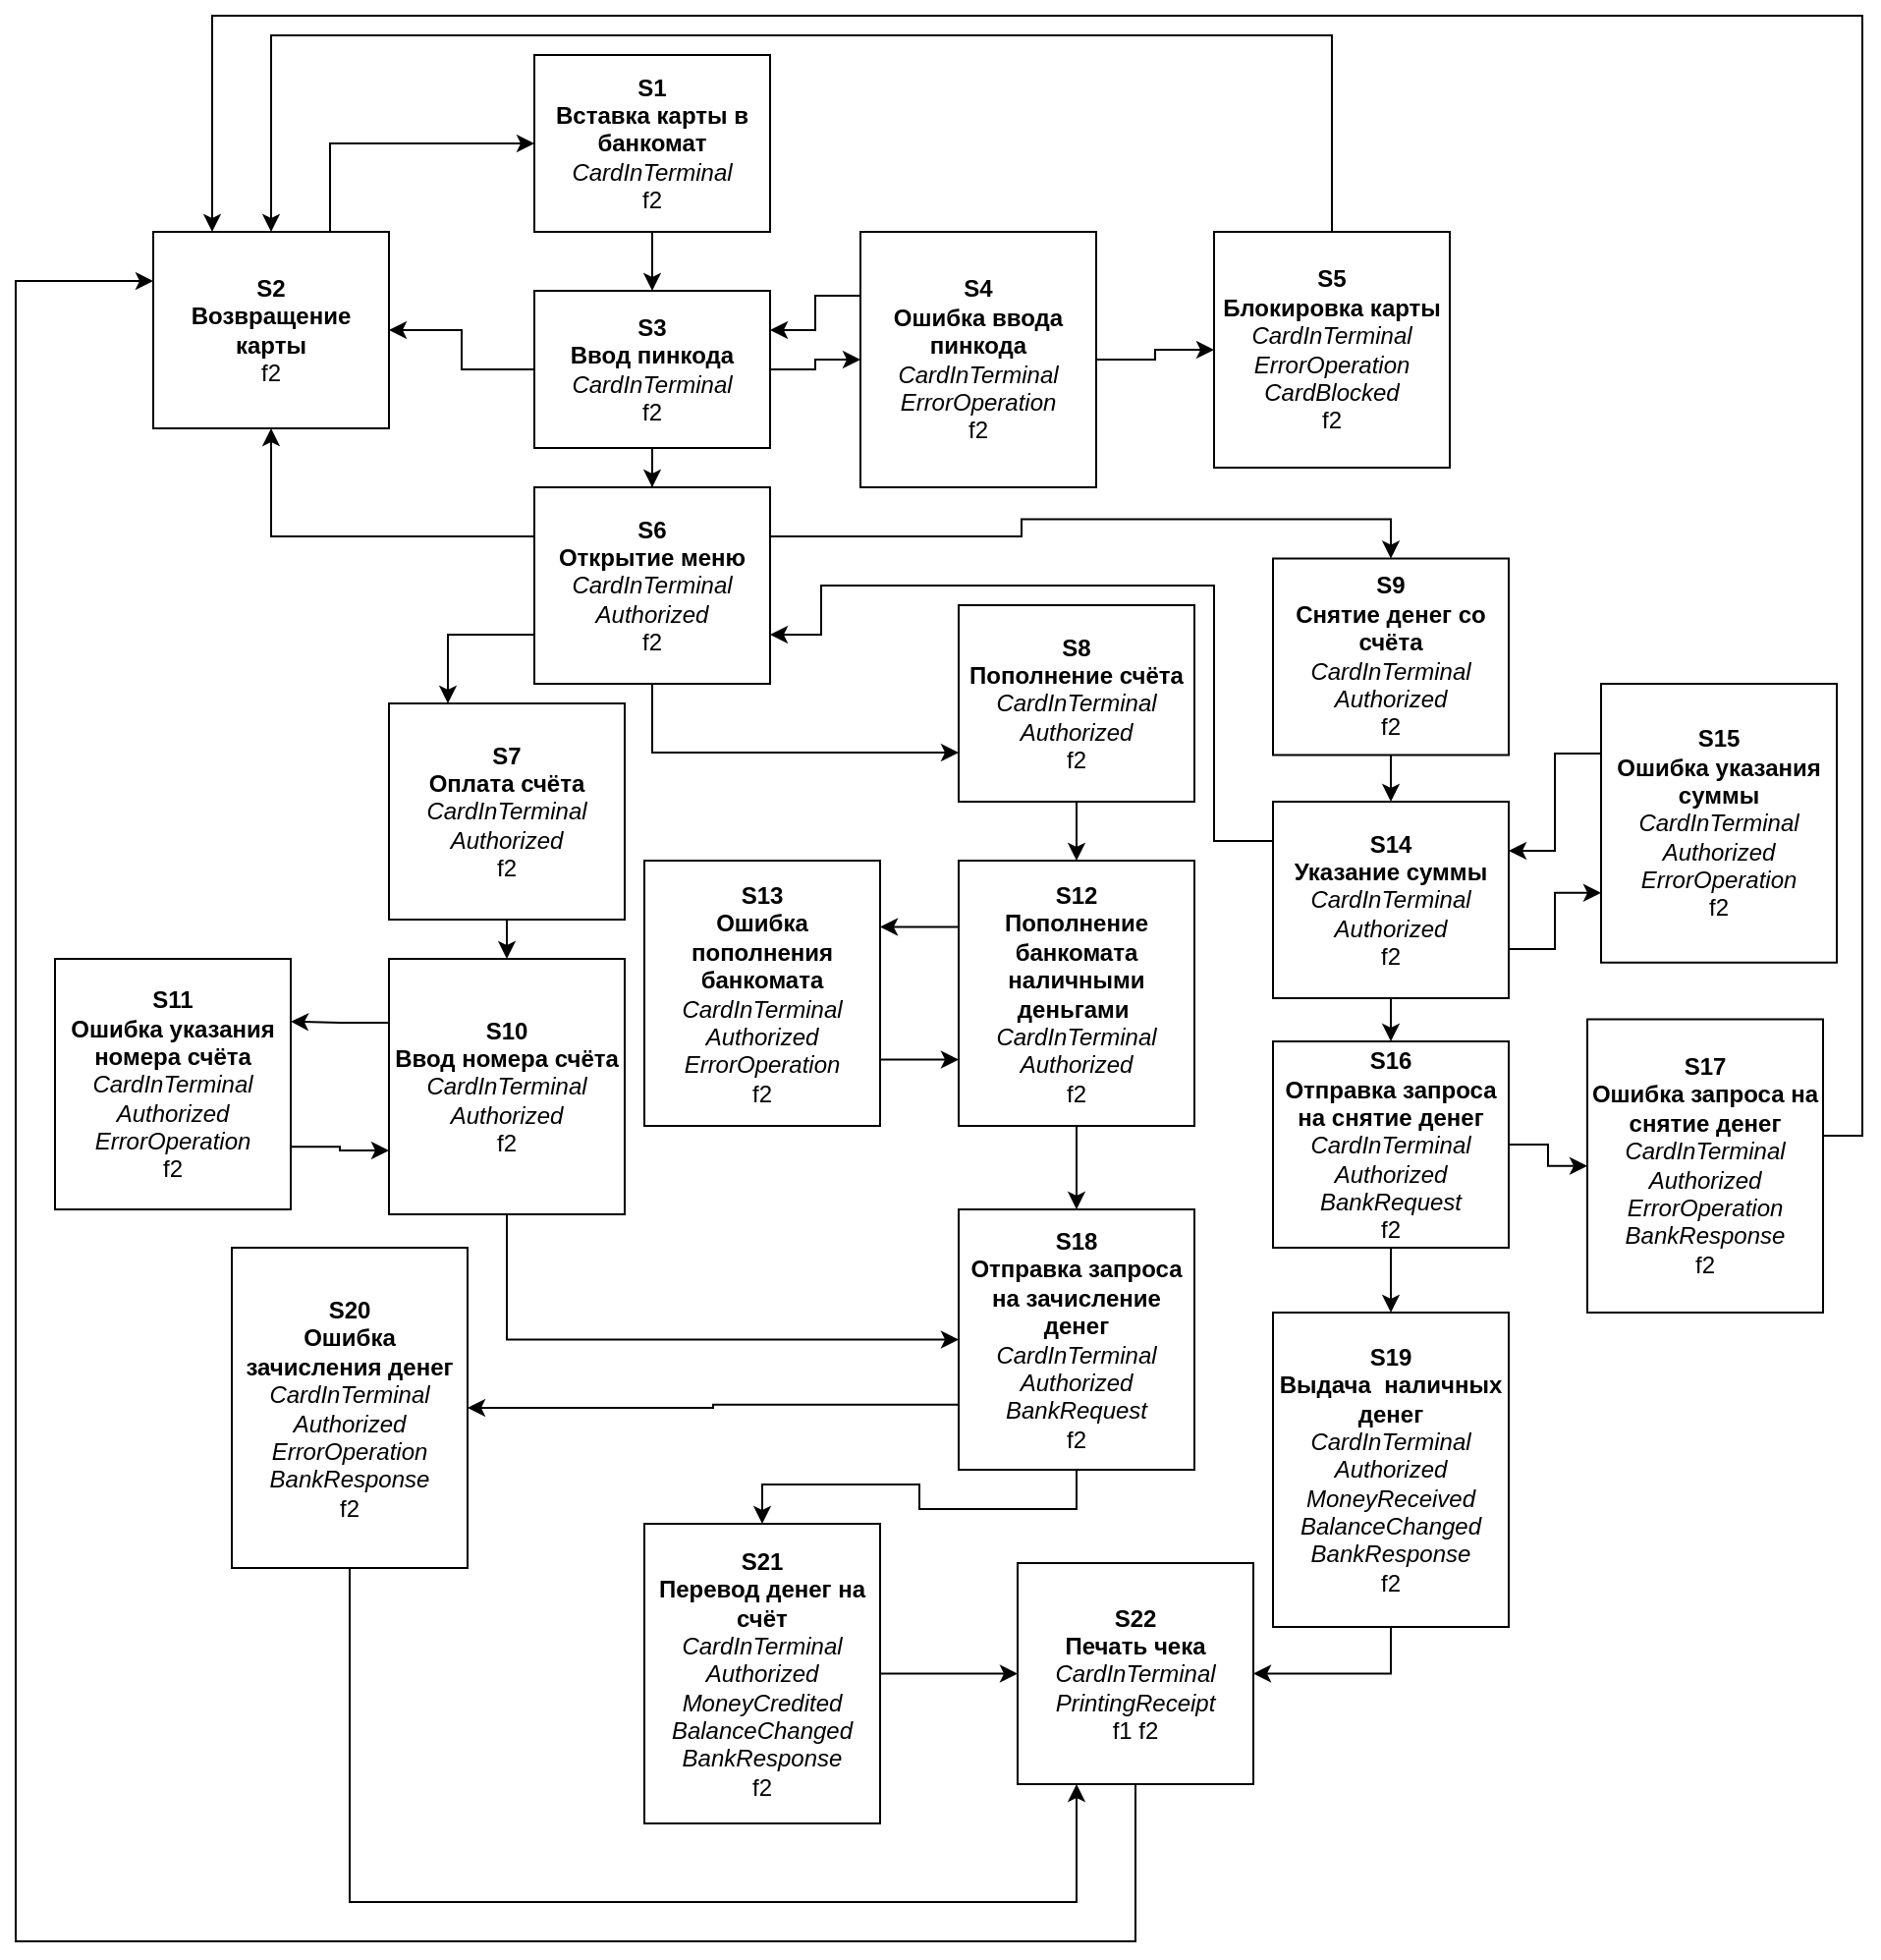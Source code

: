 <mxfile version="26.0.6">
  <diagram name="Страница — 1" id="MfmmzXRaUREnEQT_HFqd">
    <mxGraphModel dx="1434" dy="746" grid="1" gridSize="10" guides="1" tooltips="1" connect="1" arrows="1" fold="1" page="1" pageScale="1" pageWidth="1000" pageHeight="1000" math="0" shadow="0">
      <root>
        <mxCell id="0" />
        <mxCell id="1" parent="0" />
        <mxCell id="fk-1AsTx806Ikf02iE31-6" value="" style="edgeStyle=orthogonalEdgeStyle;rounded=0;orthogonalLoop=1;jettySize=auto;html=1;" parent="1" source="fk-1AsTx806Ikf02iE31-1" target="fk-1AsTx806Ikf02iE31-2" edge="1">
          <mxGeometry relative="1" as="geometry" />
        </mxCell>
        <mxCell id="fk-1AsTx806Ikf02iE31-1" value="&lt;b&gt;S1&lt;/b&gt;&lt;div&gt;&lt;b&gt;Вставка карты в банкомат&lt;/b&gt;&lt;/div&gt;&lt;div&gt;&lt;i&gt;CardInTerminal&lt;/i&gt;&lt;/div&gt;&lt;div&gt;f2&lt;/div&gt;" style="rounded=0;whiteSpace=wrap;html=1;" parent="1" vertex="1">
          <mxGeometry x="284" y="30" width="120" height="90" as="geometry" />
        </mxCell>
        <mxCell id="fk-1AsTx806Ikf02iE31-7" value="" style="edgeStyle=orthogonalEdgeStyle;rounded=0;orthogonalLoop=1;jettySize=auto;html=1;" parent="1" source="fk-1AsTx806Ikf02iE31-2" target="fk-1AsTx806Ikf02iE31-4" edge="1">
          <mxGeometry relative="1" as="geometry" />
        </mxCell>
        <mxCell id="fk-1AsTx806Ikf02iE31-8" value="" style="edgeStyle=orthogonalEdgeStyle;rounded=0;orthogonalLoop=1;jettySize=auto;html=1;" parent="1" source="fk-1AsTx806Ikf02iE31-2" target="fk-1AsTx806Ikf02iE31-3" edge="1">
          <mxGeometry relative="1" as="geometry" />
        </mxCell>
        <mxCell id="fk-1AsTx806Ikf02iE31-13" value="" style="edgeStyle=orthogonalEdgeStyle;rounded=0;orthogonalLoop=1;jettySize=auto;html=1;" parent="1" source="fk-1AsTx806Ikf02iE31-2" target="fk-1AsTx806Ikf02iE31-12" edge="1">
          <mxGeometry relative="1" as="geometry" />
        </mxCell>
        <mxCell id="fk-1AsTx806Ikf02iE31-2" value="&lt;b&gt;S3&lt;/b&gt;&lt;div&gt;&lt;b&gt;Ввод пинкода&lt;/b&gt;&lt;/div&gt;&lt;div&gt;&lt;i&gt;CardInTerminal&lt;/i&gt;&lt;/div&gt;&lt;div&gt;f2&lt;/div&gt;" style="rounded=0;whiteSpace=wrap;html=1;" parent="1" vertex="1">
          <mxGeometry x="284" y="150" width="120" height="80" as="geometry" />
        </mxCell>
        <mxCell id="dDWNQDVlqyrd8NBQg2Ad-29" style="edgeStyle=orthogonalEdgeStyle;rounded=0;orthogonalLoop=1;jettySize=auto;html=1;exitX=0.75;exitY=0;exitDx=0;exitDy=0;entryX=0;entryY=0.5;entryDx=0;entryDy=0;" parent="1" source="fk-1AsTx806Ikf02iE31-3" target="fk-1AsTx806Ikf02iE31-1" edge="1">
          <mxGeometry relative="1" as="geometry" />
        </mxCell>
        <mxCell id="fk-1AsTx806Ikf02iE31-3" value="&lt;b&gt;S2&lt;/b&gt;&lt;div&gt;&lt;b&gt;Возвращение карты&lt;/b&gt;&lt;/div&gt;&lt;div&gt;f2&lt;/div&gt;" style="rounded=0;whiteSpace=wrap;html=1;" parent="1" vertex="1">
          <mxGeometry x="90" y="120" width="120" height="100" as="geometry" />
        </mxCell>
        <mxCell id="fk-1AsTx806Ikf02iE31-9" value="" style="edgeStyle=orthogonalEdgeStyle;rounded=0;orthogonalLoop=1;jettySize=auto;html=1;" parent="1" source="fk-1AsTx806Ikf02iE31-4" target="fk-1AsTx806Ikf02iE31-5" edge="1">
          <mxGeometry relative="1" as="geometry" />
        </mxCell>
        <mxCell id="fk-1AsTx806Ikf02iE31-10" style="edgeStyle=orthogonalEdgeStyle;rounded=0;orthogonalLoop=1;jettySize=auto;html=1;exitX=0;exitY=0.25;exitDx=0;exitDy=0;entryX=1;entryY=0.25;entryDx=0;entryDy=0;" parent="1" source="fk-1AsTx806Ikf02iE31-4" target="fk-1AsTx806Ikf02iE31-2" edge="1">
          <mxGeometry relative="1" as="geometry" />
        </mxCell>
        <mxCell id="fk-1AsTx806Ikf02iE31-4" value="&lt;b&gt;S4&lt;/b&gt;&lt;div&gt;&lt;b&gt;Ошибка ввода пинкода&lt;/b&gt;&lt;/div&gt;&lt;div&gt;&lt;i&gt;CardInTerminal&lt;/i&gt;&lt;/div&gt;&lt;div&gt;&lt;i&gt;ErrorOperation&lt;/i&gt;&lt;/div&gt;&lt;div&gt;f2&lt;/div&gt;" style="rounded=0;whiteSpace=wrap;html=1;" parent="1" vertex="1">
          <mxGeometry x="450" y="120" width="120" height="130" as="geometry" />
        </mxCell>
        <mxCell id="dDWNQDVlqyrd8NBQg2Ad-28" style="edgeStyle=orthogonalEdgeStyle;rounded=0;orthogonalLoop=1;jettySize=auto;html=1;exitX=0.5;exitY=0;exitDx=0;exitDy=0;entryX=0.5;entryY=0;entryDx=0;entryDy=0;" parent="1" source="fk-1AsTx806Ikf02iE31-5" target="fk-1AsTx806Ikf02iE31-3" edge="1">
          <mxGeometry relative="1" as="geometry">
            <Array as="points">
              <mxPoint x="690" y="20" />
              <mxPoint x="150" y="20" />
            </Array>
          </mxGeometry>
        </mxCell>
        <mxCell id="fk-1AsTx806Ikf02iE31-5" value="&lt;b&gt;S5&lt;/b&gt;&lt;div&gt;&lt;b&gt;Блокировка карты&lt;/b&gt;&lt;/div&gt;&lt;div&gt;&lt;div&gt;&lt;i style=&quot;background-color: transparent; color: light-dark(rgb(0, 0, 0), rgb(255, 255, 255));&quot;&gt;CardInTerminal&lt;/i&gt;&lt;/div&gt;&lt;div&gt;&lt;i style=&quot;background-color: transparent; color: light-dark(rgb(0, 0, 0), rgb(255, 255, 255));&quot;&gt;ErrorOperation&lt;/i&gt;&lt;/div&gt;&lt;/div&gt;&lt;div&gt;&lt;i&gt;CardBlocked&lt;/i&gt;&lt;/div&gt;&lt;div&gt;f2&lt;/div&gt;" style="rounded=0;whiteSpace=wrap;html=1;" parent="1" vertex="1">
          <mxGeometry x="630" y="120" width="120" height="120" as="geometry" />
        </mxCell>
        <mxCell id="fk-1AsTx806Ikf02iE31-55" style="edgeStyle=orthogonalEdgeStyle;rounded=0;orthogonalLoop=1;jettySize=auto;html=1;exitX=0;exitY=0.25;exitDx=0;exitDy=0;entryX=0.5;entryY=1;entryDx=0;entryDy=0;" parent="1" source="fk-1AsTx806Ikf02iE31-12" target="fk-1AsTx806Ikf02iE31-3" edge="1">
          <mxGeometry relative="1" as="geometry" />
        </mxCell>
        <mxCell id="dDWNQDVlqyrd8NBQg2Ad-30" style="edgeStyle=orthogonalEdgeStyle;rounded=0;orthogonalLoop=1;jettySize=auto;html=1;exitX=0;exitY=0.75;exitDx=0;exitDy=0;entryX=0.25;entryY=0;entryDx=0;entryDy=0;" parent="1" source="fk-1AsTx806Ikf02iE31-12" target="fk-1AsTx806Ikf02iE31-15" edge="1">
          <mxGeometry relative="1" as="geometry" />
        </mxCell>
        <mxCell id="dDWNQDVlqyrd8NBQg2Ad-31" style="edgeStyle=orthogonalEdgeStyle;rounded=0;orthogonalLoop=1;jettySize=auto;html=1;exitX=0.5;exitY=1;exitDx=0;exitDy=0;entryX=0;entryY=0.75;entryDx=0;entryDy=0;" parent="1" source="fk-1AsTx806Ikf02iE31-12" target="fk-1AsTx806Ikf02iE31-17" edge="1">
          <mxGeometry relative="1" as="geometry" />
        </mxCell>
        <mxCell id="dDWNQDVlqyrd8NBQg2Ad-32" style="edgeStyle=orthogonalEdgeStyle;rounded=0;orthogonalLoop=1;jettySize=auto;html=1;exitX=1;exitY=0.25;exitDx=0;exitDy=0;entryX=0.5;entryY=0;entryDx=0;entryDy=0;" parent="1" source="fk-1AsTx806Ikf02iE31-12" target="fk-1AsTx806Ikf02iE31-16" edge="1">
          <mxGeometry relative="1" as="geometry" />
        </mxCell>
        <mxCell id="fk-1AsTx806Ikf02iE31-12" value="&lt;b&gt;S6&lt;/b&gt;&lt;div&gt;&lt;b&gt;Открытие меню&lt;/b&gt;&lt;/div&gt;&lt;div&gt;&lt;i style=&quot;background-color: transparent; color: light-dark(rgb(0, 0, 0), rgb(255, 255, 255));&quot;&gt;CardInTerminal&lt;/i&gt;&lt;/div&gt;&lt;div&gt;&lt;i style=&quot;background-color: transparent; color: light-dark(rgb(0, 0, 0), rgb(255, 255, 255));&quot;&gt;Authorized&lt;/i&gt;&lt;/div&gt;&lt;div&gt;f2&lt;/div&gt;" style="rounded=0;whiteSpace=wrap;html=1;" parent="1" vertex="1">
          <mxGeometry x="284" y="250" width="120" height="100" as="geometry" />
        </mxCell>
        <mxCell id="fk-1AsTx806Ikf02iE31-31" style="edgeStyle=orthogonalEdgeStyle;rounded=0;orthogonalLoop=1;jettySize=auto;html=1;exitX=0.5;exitY=1;exitDx=0;exitDy=0;entryX=0.5;entryY=0;entryDx=0;entryDy=0;" parent="1" source="fk-1AsTx806Ikf02iE31-15" target="fk-1AsTx806Ikf02iE31-30" edge="1">
          <mxGeometry relative="1" as="geometry" />
        </mxCell>
        <mxCell id="fk-1AsTx806Ikf02iE31-15" value="&lt;b&gt;S7&lt;/b&gt;&lt;div&gt;&lt;b&gt;Оплата счёта&lt;/b&gt;&lt;/div&gt;&lt;div&gt;&lt;div&gt;&lt;i style=&quot;background-color: transparent; color: light-dark(rgb(0, 0, 0), rgb(255, 255, 255));&quot;&gt;CardInTerminal&lt;/i&gt;&lt;/div&gt;&lt;div&gt;&lt;i style=&quot;background-color: transparent; color: light-dark(rgb(0, 0, 0), rgb(255, 255, 255));&quot;&gt;Authorized&lt;/i&gt;&lt;/div&gt;&lt;/div&gt;&lt;div&gt;f2&lt;/div&gt;" style="rounded=0;whiteSpace=wrap;html=1;" parent="1" vertex="1">
          <mxGeometry x="210" y="360" width="120" height="110" as="geometry" />
        </mxCell>
        <mxCell id="fk-1AsTx806Ikf02iE31-22" style="edgeStyle=orthogonalEdgeStyle;rounded=0;orthogonalLoop=1;jettySize=auto;html=1;exitX=0.5;exitY=1;exitDx=0;exitDy=0;entryX=0.5;entryY=0;entryDx=0;entryDy=0;" parent="1" source="fk-1AsTx806Ikf02iE31-16" target="fk-1AsTx806Ikf02iE31-21" edge="1">
          <mxGeometry relative="1" as="geometry" />
        </mxCell>
        <mxCell id="fk-1AsTx806Ikf02iE31-16" value="&lt;b&gt;S9&lt;/b&gt;&lt;div&gt;&lt;b&gt;Снятие денег со счёта&lt;/b&gt;&lt;/div&gt;&lt;div&gt;&lt;i&gt;CardInTerminal&lt;/i&gt;&lt;/div&gt;&lt;div&gt;&lt;i&gt;Authorized&lt;/i&gt;&lt;/div&gt;&lt;div&gt;f2&lt;/div&gt;" style="rounded=0;whiteSpace=wrap;html=1;" parent="1" vertex="1">
          <mxGeometry x="660" y="286.25" width="120" height="100" as="geometry" />
        </mxCell>
        <mxCell id="dDWNQDVlqyrd8NBQg2Ad-14" style="edgeStyle=orthogonalEdgeStyle;rounded=0;orthogonalLoop=1;jettySize=auto;html=1;exitX=0.5;exitY=1;exitDx=0;exitDy=0;entryX=0.5;entryY=0;entryDx=0;entryDy=0;" parent="1" source="fk-1AsTx806Ikf02iE31-17" target="fk-1AsTx806Ikf02iE31-28" edge="1">
          <mxGeometry relative="1" as="geometry" />
        </mxCell>
        <mxCell id="fk-1AsTx806Ikf02iE31-17" value="&lt;b&gt;S8&lt;/b&gt;&lt;div&gt;&lt;b&gt;Пополнение счёта&lt;/b&gt;&lt;/div&gt;&lt;div&gt;&lt;div&gt;&lt;i&gt;CardInTerminal&lt;/i&gt;&lt;/div&gt;&lt;div&gt;&lt;i&gt;Authorized&lt;/i&gt;&lt;/div&gt;&lt;/div&gt;&lt;div&gt;f2&lt;/div&gt;" style="rounded=0;whiteSpace=wrap;html=1;" parent="1" vertex="1">
          <mxGeometry x="500" y="310" width="120" height="100" as="geometry" />
        </mxCell>
        <mxCell id="fk-1AsTx806Ikf02iE31-27" style="edgeStyle=orthogonalEdgeStyle;rounded=0;orthogonalLoop=1;jettySize=auto;html=1;exitX=0.5;exitY=1;exitDx=0;exitDy=0;entryX=0.5;entryY=0;entryDx=0;entryDy=0;" parent="1" source="fk-1AsTx806Ikf02iE31-59" target="fk-1AsTx806Ikf02iE31-26" edge="1">
          <mxGeometry relative="1" as="geometry" />
        </mxCell>
        <mxCell id="fk-1AsTx806Ikf02iE31-46" style="edgeStyle=orthogonalEdgeStyle;rounded=0;orthogonalLoop=1;jettySize=auto;html=1;exitX=1;exitY=0.75;exitDx=0;exitDy=0;entryX=0;entryY=0.75;entryDx=0;entryDy=0;" parent="1" source="fk-1AsTx806Ikf02iE31-21" target="fk-1AsTx806Ikf02iE31-23" edge="1">
          <mxGeometry relative="1" as="geometry" />
        </mxCell>
        <mxCell id="fk-1AsTx806Ikf02iE31-70" style="edgeStyle=orthogonalEdgeStyle;rounded=0;orthogonalLoop=1;jettySize=auto;html=1;exitX=0;exitY=0.25;exitDx=0;exitDy=0;entryX=1;entryY=0.75;entryDx=0;entryDy=0;" parent="1" source="fk-1AsTx806Ikf02iE31-21" target="fk-1AsTx806Ikf02iE31-12" edge="1">
          <mxGeometry relative="1" as="geometry">
            <Array as="points">
              <mxPoint x="660" y="430" />
              <mxPoint x="630" y="430" />
              <mxPoint x="630" y="300" />
              <mxPoint x="430" y="300" />
              <mxPoint x="430" y="325" />
            </Array>
          </mxGeometry>
        </mxCell>
        <mxCell id="fk-1AsTx806Ikf02iE31-21" value="&lt;b&gt;S14&lt;/b&gt;&lt;div&gt;&lt;b&gt;Указание суммы&lt;/b&gt;&lt;/div&gt;&lt;div&gt;&lt;div&gt;&lt;i&gt;CardInTerminal&lt;/i&gt;&lt;/div&gt;&lt;div&gt;&lt;i&gt;Authorized&lt;/i&gt;&lt;/div&gt;&lt;/div&gt;&lt;div&gt;f2&lt;/div&gt;" style="rounded=0;whiteSpace=wrap;html=1;" parent="1" vertex="1">
          <mxGeometry x="660" y="410" width="120" height="100" as="geometry" />
        </mxCell>
        <mxCell id="fk-1AsTx806Ikf02iE31-47" style="edgeStyle=orthogonalEdgeStyle;rounded=0;orthogonalLoop=1;jettySize=auto;html=1;exitX=0;exitY=0.25;exitDx=0;exitDy=0;entryX=1;entryY=0.25;entryDx=0;entryDy=0;" parent="1" source="fk-1AsTx806Ikf02iE31-23" target="fk-1AsTx806Ikf02iE31-21" edge="1">
          <mxGeometry relative="1" as="geometry" />
        </mxCell>
        <mxCell id="fk-1AsTx806Ikf02iE31-23" value="&lt;div&gt;&lt;b&gt;S15&lt;/b&gt;&lt;/div&gt;&lt;div&gt;&lt;b&gt;Ошибка указания суммы&lt;/b&gt;&lt;/div&gt;&lt;div&gt;&lt;div&gt;&lt;i&gt;CardInTerminal&lt;/i&gt;&lt;/div&gt;&lt;div&gt;&lt;i&gt;Authorized&lt;/i&gt;&lt;/div&gt;&lt;/div&gt;&lt;div&gt;&lt;div&gt;&lt;i&gt;ErrorOperation&lt;/i&gt;&lt;/div&gt;&lt;/div&gt;&lt;div&gt;f2&lt;/div&gt;" style="rounded=0;whiteSpace=wrap;html=1;" parent="1" vertex="1">
          <mxGeometry x="827" y="350" width="120" height="141.88" as="geometry" />
        </mxCell>
        <mxCell id="fk-1AsTx806Ikf02iE31-44" style="edgeStyle=orthogonalEdgeStyle;rounded=0;orthogonalLoop=1;jettySize=auto;html=1;exitX=0.5;exitY=1;exitDx=0;exitDy=0;entryX=1;entryY=0.5;entryDx=0;entryDy=0;" parent="1" source="fk-1AsTx806Ikf02iE31-26" target="fk-1AsTx806Ikf02iE31-43" edge="1">
          <mxGeometry relative="1" as="geometry" />
        </mxCell>
        <mxCell id="fk-1AsTx806Ikf02iE31-26" value="&lt;b&gt;S19&lt;/b&gt;&lt;div&gt;&lt;b&gt;Выдача&amp;nbsp; наличных денег&lt;/b&gt;&lt;/div&gt;&lt;div&gt;&lt;div&gt;&lt;div&gt;&lt;i&gt;CardInTerminal&lt;/i&gt;&lt;/div&gt;&lt;div&gt;&lt;i&gt;Authorized&lt;/i&gt;&lt;/div&gt;&lt;/div&gt;&lt;div&gt;&lt;i&gt;MoneyReceived&lt;/i&gt;&lt;/div&gt;&lt;div&gt;&lt;i&gt;BalanceChanged&lt;/i&gt;&lt;/div&gt;&lt;div&gt;&lt;i&gt;BankResponse&lt;/i&gt;&lt;/div&gt;&lt;/div&gt;&lt;div&gt;f2&lt;/div&gt;" style="rounded=0;whiteSpace=wrap;html=1;" parent="1" vertex="1">
          <mxGeometry x="660" y="670" width="120" height="160" as="geometry" />
        </mxCell>
        <mxCell id="fk-1AsTx806Ikf02iE31-42" style="edgeStyle=orthogonalEdgeStyle;rounded=0;orthogonalLoop=1;jettySize=auto;html=1;exitX=0.5;exitY=1;exitDx=0;exitDy=0;entryX=0.5;entryY=0;entryDx=0;entryDy=0;" parent="1" source="dDWNQDVlqyrd8NBQg2Ad-4" target="fk-1AsTx806Ikf02iE31-41" edge="1">
          <mxGeometry relative="1" as="geometry" />
        </mxCell>
        <mxCell id="dDWNQDVlqyrd8NBQg2Ad-2" style="edgeStyle=orthogonalEdgeStyle;rounded=0;orthogonalLoop=1;jettySize=auto;html=1;exitX=0;exitY=0.25;exitDx=0;exitDy=0;entryX=1;entryY=0.25;entryDx=0;entryDy=0;" parent="1" source="fk-1AsTx806Ikf02iE31-28" target="fk-1AsTx806Ikf02iE31-37" edge="1">
          <mxGeometry relative="1" as="geometry" />
        </mxCell>
        <mxCell id="fk-1AsTx806Ikf02iE31-28" value="&lt;b&gt;S12&lt;/b&gt;&lt;div&gt;&lt;b&gt;Пополнение банкомата&lt;/b&gt;&lt;/div&gt;&lt;div&gt;&lt;b style=&quot;background-color: transparent; color: light-dark(rgb(0, 0, 0), rgb(255, 255, 255));&quot;&gt;наличными деньгами&amp;nbsp;&lt;/b&gt;&lt;/div&gt;&lt;div&gt;&lt;div&gt;&lt;i&gt;CardInTerminal&lt;/i&gt;&lt;/div&gt;&lt;div&gt;&lt;i&gt;Authorized&lt;/i&gt;&lt;/div&gt;&lt;/div&gt;&lt;div&gt;f2&lt;/div&gt;" style="rounded=0;whiteSpace=wrap;html=1;" parent="1" vertex="1">
          <mxGeometry x="500" y="440" width="120" height="135" as="geometry" />
        </mxCell>
        <mxCell id="dDWNQDVlqyrd8NBQg2Ad-18" style="edgeStyle=orthogonalEdgeStyle;rounded=0;orthogonalLoop=1;jettySize=auto;html=1;exitX=0.5;exitY=1;exitDx=0;exitDy=0;entryX=0;entryY=0.5;entryDx=0;entryDy=0;" parent="1" source="fk-1AsTx806Ikf02iE31-30" target="dDWNQDVlqyrd8NBQg2Ad-4" edge="1">
          <mxGeometry relative="1" as="geometry" />
        </mxCell>
        <mxCell id="dDWNQDVlqyrd8NBQg2Ad-22" style="edgeStyle=orthogonalEdgeStyle;rounded=0;orthogonalLoop=1;jettySize=auto;html=1;exitX=0;exitY=0.25;exitDx=0;exitDy=0;entryX=1;entryY=0.25;entryDx=0;entryDy=0;" parent="1" source="fk-1AsTx806Ikf02iE31-30" target="dDWNQDVlqyrd8NBQg2Ad-6" edge="1">
          <mxGeometry relative="1" as="geometry" />
        </mxCell>
        <mxCell id="fk-1AsTx806Ikf02iE31-30" value="&lt;b&gt;S10&lt;/b&gt;&lt;div&gt;&lt;b&gt;Ввод номера счёта&lt;/b&gt;&lt;/div&gt;&lt;div&gt;&lt;div&gt;&lt;i style=&quot;background-color: transparent; color: light-dark(rgb(0, 0, 0), rgb(255, 255, 255));&quot;&gt;CardInTerminal&lt;/i&gt;&lt;/div&gt;&lt;div&gt;&lt;i style=&quot;background-color: transparent; color: light-dark(rgb(0, 0, 0), rgb(255, 255, 255));&quot;&gt;Authorized&lt;/i&gt;&lt;/div&gt;&lt;/div&gt;&lt;div&gt;f2&lt;/div&gt;" style="rounded=0;whiteSpace=wrap;html=1;" parent="1" vertex="1">
          <mxGeometry x="210" y="490" width="120" height="130" as="geometry" />
        </mxCell>
        <mxCell id="dDWNQDVlqyrd8NBQg2Ad-3" style="edgeStyle=orthogonalEdgeStyle;rounded=0;orthogonalLoop=1;jettySize=auto;html=1;exitX=1;exitY=0.75;exitDx=0;exitDy=0;entryX=0;entryY=0.75;entryDx=0;entryDy=0;" parent="1" source="fk-1AsTx806Ikf02iE31-37" target="fk-1AsTx806Ikf02iE31-28" edge="1">
          <mxGeometry relative="1" as="geometry" />
        </mxCell>
        <mxCell id="fk-1AsTx806Ikf02iE31-37" value="&lt;b&gt;S13&lt;/b&gt;&lt;div&gt;&lt;b&gt;Ошибка пополнения банкомата&lt;/b&gt;&lt;/div&gt;&lt;div&gt;&lt;div&gt;&lt;div&gt;&lt;i&gt;CardInTerminal&lt;/i&gt;&lt;/div&gt;&lt;div&gt;&lt;i&gt;Authorized&lt;/i&gt;&lt;/div&gt;&lt;/div&gt;&lt;div&gt;&lt;i&gt;ErrorOperation&lt;/i&gt;&lt;/div&gt;&lt;/div&gt;&lt;div&gt;f2&lt;/div&gt;" style="rounded=0;whiteSpace=wrap;html=1;" parent="1" vertex="1">
          <mxGeometry x="340" y="440" width="120" height="135" as="geometry" />
        </mxCell>
        <mxCell id="fk-1AsTx806Ikf02iE31-45" style="edgeStyle=orthogonalEdgeStyle;rounded=0;orthogonalLoop=1;jettySize=auto;html=1;exitX=1;exitY=0.5;exitDx=0;exitDy=0;entryX=0;entryY=0.5;entryDx=0;entryDy=0;" parent="1" source="fk-1AsTx806Ikf02iE31-41" target="fk-1AsTx806Ikf02iE31-43" edge="1">
          <mxGeometry relative="1" as="geometry" />
        </mxCell>
        <mxCell id="fk-1AsTx806Ikf02iE31-41" value="&lt;b&gt;S21&lt;/b&gt;&lt;div&gt;&lt;b&gt;Перевод денег на счёт&lt;/b&gt;&lt;/div&gt;&lt;div&gt;&lt;div&gt;&lt;div&gt;&lt;i&gt;CardInTerminal&lt;/i&gt;&lt;/div&gt;&lt;div&gt;&lt;i&gt;Authorized&lt;/i&gt;&lt;/div&gt;&lt;/div&gt;&lt;div&gt;&lt;i&gt;MoneyCredited&lt;/i&gt;&lt;/div&gt;&lt;div&gt;&lt;i&gt;BalanceChanged&lt;/i&gt;&lt;/div&gt;&lt;div&gt;&lt;i&gt;BankResponse&lt;/i&gt;&lt;/div&gt;&lt;/div&gt;&lt;div&gt;f2&lt;/div&gt;" style="rounded=0;whiteSpace=wrap;html=1;" parent="1" vertex="1">
          <mxGeometry x="340" y="777.5" width="120" height="152.5" as="geometry" />
        </mxCell>
        <mxCell id="fk-1AsTx806Ikf02iE31-63" style="edgeStyle=orthogonalEdgeStyle;rounded=0;orthogonalLoop=1;jettySize=auto;html=1;exitX=0.5;exitY=1;exitDx=0;exitDy=0;entryX=0;entryY=0.25;entryDx=0;entryDy=0;" parent="1" source="fk-1AsTx806Ikf02iE31-43" target="fk-1AsTx806Ikf02iE31-3" edge="1">
          <mxGeometry relative="1" as="geometry">
            <Array as="points">
              <mxPoint x="590" y="990" />
              <mxPoint x="20" y="990" />
              <mxPoint x="20" y="145" />
            </Array>
          </mxGeometry>
        </mxCell>
        <mxCell id="fk-1AsTx806Ikf02iE31-43" value="&lt;b&gt;S22&lt;/b&gt;&lt;div&gt;&lt;b&gt;Печать чека&lt;/b&gt;&lt;/div&gt;&lt;div&gt;&lt;div&gt;&lt;i&gt;CardInTerminal&lt;/i&gt;&lt;/div&gt;&lt;/div&gt;&lt;div&gt;&lt;i style=&quot;color: light-dark(rgb(0, 0, 0), rgb(255, 255, 255)); background-color: transparent;&quot;&gt;PrintingReceipt&lt;/i&gt;&lt;/div&gt;&lt;div&gt;f1 f2&lt;/div&gt;" style="rounded=0;whiteSpace=wrap;html=1;" parent="1" vertex="1">
          <mxGeometry x="530" y="797.5" width="120" height="112.5" as="geometry" />
        </mxCell>
        <mxCell id="fk-1AsTx806Ikf02iE31-60" value="" style="edgeStyle=orthogonalEdgeStyle;rounded=0;orthogonalLoop=1;jettySize=auto;html=1;exitX=0.5;exitY=1;exitDx=0;exitDy=0;entryX=0.5;entryY=0;entryDx=0;entryDy=0;" parent="1" source="fk-1AsTx806Ikf02iE31-21" target="fk-1AsTx806Ikf02iE31-59" edge="1">
          <mxGeometry relative="1" as="geometry">
            <mxPoint x="560" y="550" as="sourcePoint" />
            <mxPoint x="560" y="720" as="targetPoint" />
          </mxGeometry>
        </mxCell>
        <mxCell id="fk-1AsTx806Ikf02iE31-71" style="edgeStyle=orthogonalEdgeStyle;rounded=0;orthogonalLoop=1;jettySize=auto;html=1;exitX=1;exitY=0.5;exitDx=0;exitDy=0;entryX=0;entryY=0.5;entryDx=0;entryDy=0;" parent="1" source="fk-1AsTx806Ikf02iE31-59" target="fk-1AsTx806Ikf02iE31-64" edge="1">
          <mxGeometry relative="1" as="geometry" />
        </mxCell>
        <mxCell id="fk-1AsTx806Ikf02iE31-59" value="&lt;b&gt;S16&lt;/b&gt;&lt;div&gt;&lt;b&gt;Отправка запроса на снятие денег&lt;/b&gt;&lt;/div&gt;&lt;div&gt;&lt;div&gt;&lt;i&gt;CardInTerminal&lt;/i&gt;&lt;/div&gt;&lt;div&gt;&lt;i&gt;Authorized&lt;/i&gt;&lt;/div&gt;&lt;/div&gt;&lt;div&gt;&lt;i&gt;BankRequest&lt;/i&gt;&lt;/div&gt;&lt;div&gt;f2&lt;/div&gt;" style="rounded=0;whiteSpace=wrap;html=1;" parent="1" vertex="1">
          <mxGeometry x="660" y="532" width="120" height="105" as="geometry" />
        </mxCell>
        <mxCell id="dDWNQDVlqyrd8NBQg2Ad-26" style="edgeStyle=orthogonalEdgeStyle;rounded=0;orthogonalLoop=1;jettySize=auto;html=1;exitX=1;exitY=0.5;exitDx=0;exitDy=0;entryX=0.25;entryY=0;entryDx=0;entryDy=0;" parent="1" source="fk-1AsTx806Ikf02iE31-64" target="fk-1AsTx806Ikf02iE31-3" edge="1">
          <mxGeometry relative="1" as="geometry">
            <Array as="points">
              <mxPoint x="940" y="580" />
              <mxPoint x="960" y="580" />
              <mxPoint x="960" y="10" />
              <mxPoint x="120" y="10" />
            </Array>
          </mxGeometry>
        </mxCell>
        <mxCell id="fk-1AsTx806Ikf02iE31-64" value="&lt;b&gt;S17&lt;/b&gt;&lt;div&gt;&lt;span style=&quot;background-color: transparent; color: light-dark(rgb(0, 0, 0), rgb(255, 255, 255));&quot;&gt;&lt;b&gt;Ошибка запроса на снятие денег&lt;/b&gt;&lt;/span&gt;&lt;/div&gt;&lt;div&gt;&lt;i style=&quot;background-color: transparent; color: light-dark(rgb(0, 0, 0), rgb(255, 255, 255));&quot;&gt;CardInTerminal&lt;/i&gt;&lt;/div&gt;&lt;div&gt;&lt;div&gt;&lt;i&gt;Authorized&lt;/i&gt;&lt;/div&gt;&lt;/div&gt;&lt;div&gt;&lt;div&gt;&lt;i&gt;ErrorOperation&lt;/i&gt;&lt;/div&gt;&lt;/div&gt;&lt;div&gt;&lt;i&gt;BankResponse&lt;/i&gt;&lt;i&gt;&lt;/i&gt;&lt;/div&gt;&lt;div&gt;f2&lt;/div&gt;" style="rounded=0;whiteSpace=wrap;html=1;" parent="1" vertex="1">
          <mxGeometry x="820" y="520.75" width="120" height="149.25" as="geometry" />
        </mxCell>
        <mxCell id="dDWNQDVlqyrd8NBQg2Ad-5" value="" style="edgeStyle=orthogonalEdgeStyle;rounded=0;orthogonalLoop=1;jettySize=auto;html=1;exitX=0.5;exitY=1;exitDx=0;exitDy=0;entryX=0.5;entryY=0;entryDx=0;entryDy=0;" parent="1" source="fk-1AsTx806Ikf02iE31-28" target="dDWNQDVlqyrd8NBQg2Ad-4" edge="1">
          <mxGeometry relative="1" as="geometry">
            <mxPoint x="270" y="725" as="sourcePoint" />
            <mxPoint x="270" y="890" as="targetPoint" />
          </mxGeometry>
        </mxCell>
        <mxCell id="dDWNQDVlqyrd8NBQg2Ad-20" style="edgeStyle=orthogonalEdgeStyle;rounded=0;orthogonalLoop=1;jettySize=auto;html=1;exitX=0;exitY=0.75;exitDx=0;exitDy=0;entryX=1;entryY=0.5;entryDx=0;entryDy=0;" parent="1" source="dDWNQDVlqyrd8NBQg2Ad-4" target="dDWNQDVlqyrd8NBQg2Ad-19" edge="1">
          <mxGeometry relative="1" as="geometry" />
        </mxCell>
        <mxCell id="dDWNQDVlqyrd8NBQg2Ad-4" value="&lt;b&gt;S18&lt;/b&gt;&lt;div&gt;&lt;b&gt;Отправка запроса на зачисление денег&lt;/b&gt;&lt;/div&gt;&lt;div&gt;&lt;div&gt;&lt;i&gt;CardInTerminal&lt;/i&gt;&lt;/div&gt;&lt;div&gt;&lt;i&gt;Authorized&lt;/i&gt;&lt;/div&gt;&lt;/div&gt;&lt;div&gt;&lt;i&gt;BankRequest&lt;/i&gt;&lt;/div&gt;&lt;div&gt;f2&lt;/div&gt;" style="rounded=0;whiteSpace=wrap;html=1;" parent="1" vertex="1">
          <mxGeometry x="500" y="617.5" width="120" height="132.5" as="geometry" />
        </mxCell>
        <mxCell id="dDWNQDVlqyrd8NBQg2Ad-25" style="edgeStyle=orthogonalEdgeStyle;rounded=0;orthogonalLoop=1;jettySize=auto;html=1;exitX=1;exitY=0.75;exitDx=0;exitDy=0;entryX=0;entryY=0.75;entryDx=0;entryDy=0;" parent="1" source="dDWNQDVlqyrd8NBQg2Ad-6" target="fk-1AsTx806Ikf02iE31-30" edge="1">
          <mxGeometry relative="1" as="geometry" />
        </mxCell>
        <mxCell id="dDWNQDVlqyrd8NBQg2Ad-6" value="&lt;b&gt;S11&lt;/b&gt;&lt;div&gt;&lt;b&gt;Ошибка указания номера счёта&lt;/b&gt;&lt;/div&gt;&lt;div&gt;&lt;div&gt;&lt;i&gt;CardInTerminal&lt;/i&gt;&lt;/div&gt;&lt;div&gt;&lt;i&gt;Authorized&lt;/i&gt;&lt;/div&gt;&lt;/div&gt;&lt;div&gt;&lt;div&gt;&lt;i&gt;ErrorOperation&lt;/i&gt;&lt;/div&gt;&lt;/div&gt;&lt;div&gt;f2&lt;/div&gt;" style="rounded=0;whiteSpace=wrap;html=1;" parent="1" vertex="1">
          <mxGeometry x="40" y="490" width="120" height="127.5" as="geometry" />
        </mxCell>
        <mxCell id="dDWNQDVlqyrd8NBQg2Ad-24" style="edgeStyle=orthogonalEdgeStyle;rounded=0;orthogonalLoop=1;jettySize=auto;html=1;exitX=0.5;exitY=1;exitDx=0;exitDy=0;entryX=0.25;entryY=1;entryDx=0;entryDy=0;" parent="1" source="dDWNQDVlqyrd8NBQg2Ad-19" target="fk-1AsTx806Ikf02iE31-43" edge="1">
          <mxGeometry relative="1" as="geometry">
            <Array as="points">
              <mxPoint x="190" y="970" />
              <mxPoint x="560" y="970" />
            </Array>
          </mxGeometry>
        </mxCell>
        <mxCell id="dDWNQDVlqyrd8NBQg2Ad-19" value="&lt;div&gt;&lt;b&gt;S20&lt;/b&gt;&lt;/div&gt;&lt;div&gt;&lt;b&gt;Ошибка зачисления денег&lt;/b&gt;&lt;/div&gt;&lt;div&gt;&lt;div&gt;&lt;i&gt;CardInTerminal&lt;/i&gt;&lt;/div&gt;&lt;div&gt;&lt;i&gt;Authorized&lt;/i&gt;&lt;/div&gt;&lt;/div&gt;&lt;div&gt;&lt;div&gt;&lt;i&gt;ErrorOperation&lt;/i&gt;&lt;/div&gt;&lt;/div&gt;&lt;div&gt;&lt;i&gt;BankResponse&lt;/i&gt;&lt;i&gt;&lt;/i&gt;&lt;/div&gt;&lt;div&gt;f2&lt;/div&gt;" style="rounded=0;whiteSpace=wrap;html=1;" parent="1" vertex="1">
          <mxGeometry x="130" y="637" width="120" height="163" as="geometry" />
        </mxCell>
      </root>
    </mxGraphModel>
  </diagram>
</mxfile>
